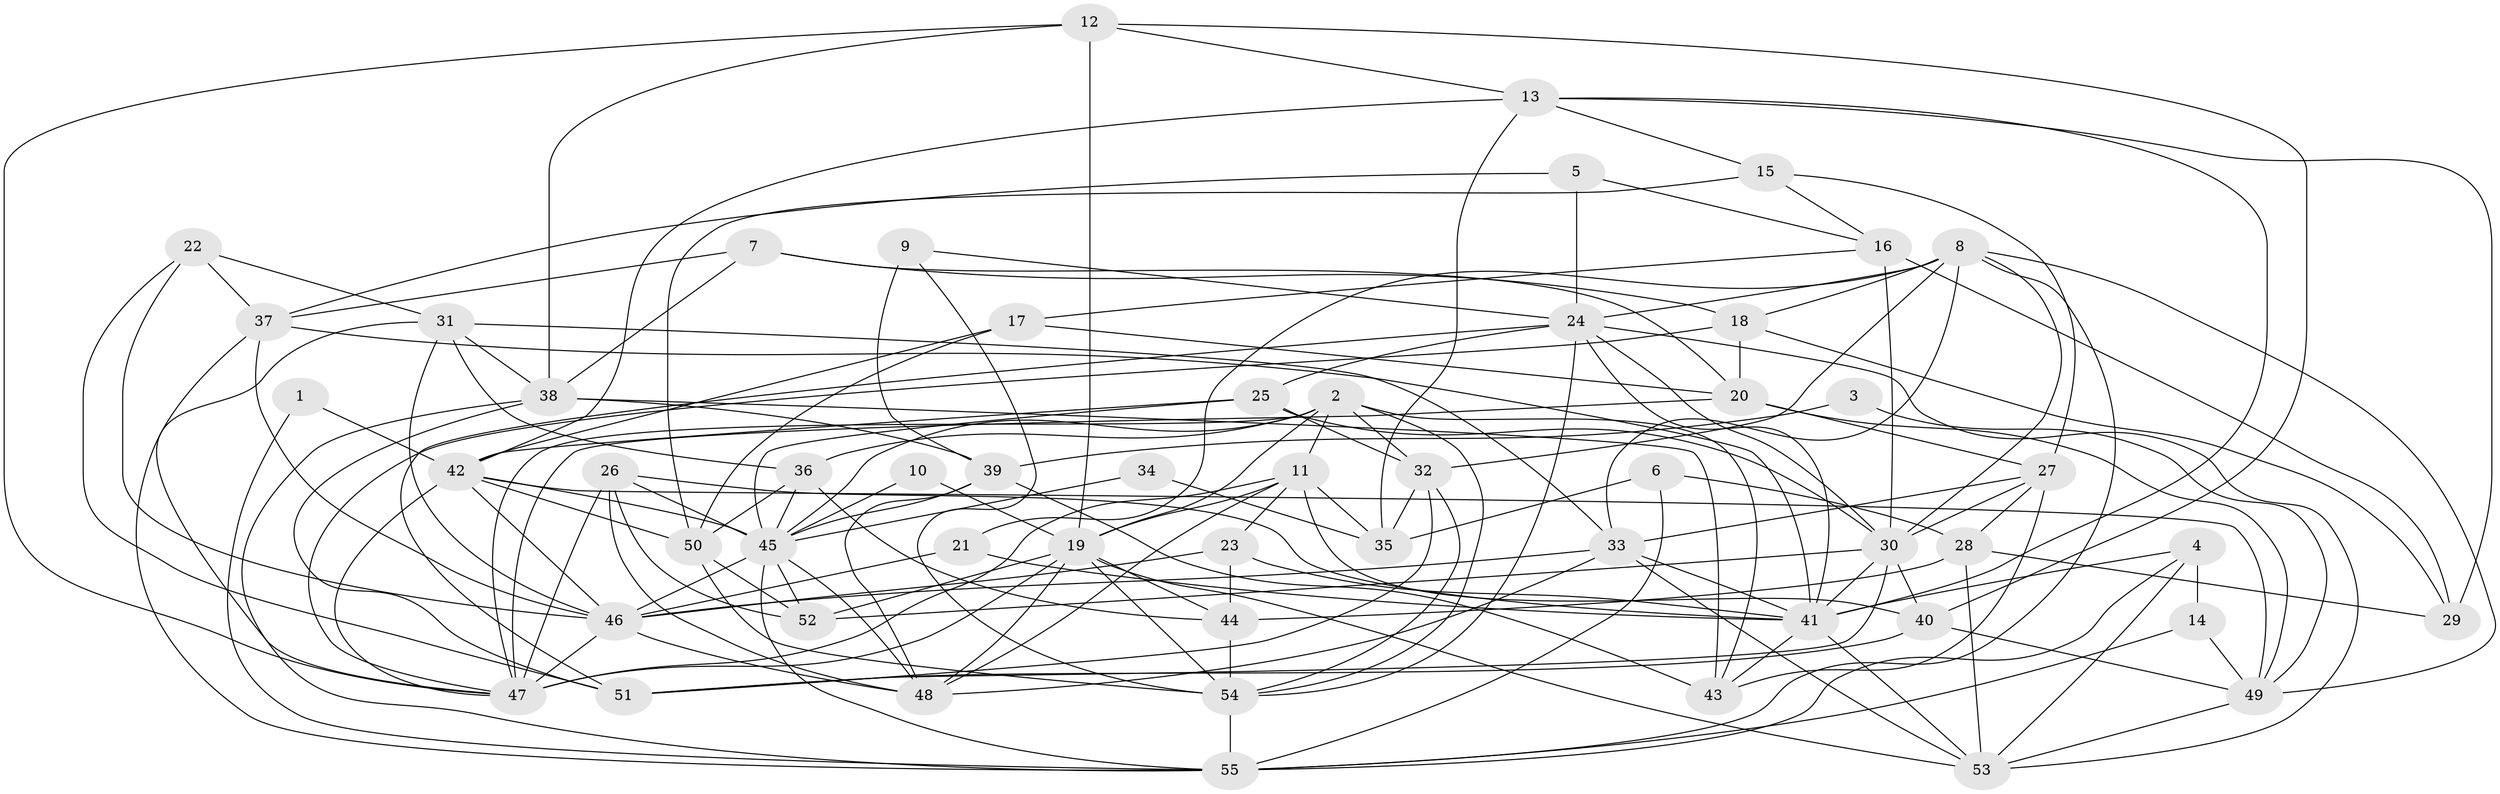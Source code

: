 // original degree distribution, {5: 0.2018348623853211, 6: 0.10091743119266056, 4: 0.27522935779816515, 3: 0.30275229357798167, 2: 0.09174311926605505, 7: 0.027522935779816515}
// Generated by graph-tools (version 1.1) at 2025/26/03/09/25 03:26:12]
// undirected, 55 vertices, 160 edges
graph export_dot {
graph [start="1"]
  node [color=gray90,style=filled];
  1;
  2;
  3;
  4;
  5;
  6;
  7;
  8;
  9;
  10;
  11;
  12;
  13;
  14;
  15;
  16;
  17;
  18;
  19;
  20;
  21;
  22;
  23;
  24;
  25;
  26;
  27;
  28;
  29;
  30;
  31;
  32;
  33;
  34;
  35;
  36;
  37;
  38;
  39;
  40;
  41;
  42;
  43;
  44;
  45;
  46;
  47;
  48;
  49;
  50;
  51;
  52;
  53;
  54;
  55;
  1 -- 42 [weight=1.0];
  1 -- 55 [weight=1.0];
  2 -- 11 [weight=1.0];
  2 -- 19 [weight=1.0];
  2 -- 32 [weight=1.0];
  2 -- 36 [weight=1.0];
  2 -- 43 [weight=1.0];
  2 -- 45 [weight=1.0];
  2 -- 47 [weight=1.0];
  2 -- 54 [weight=1.0];
  3 -- 39 [weight=1.0];
  3 -- 49 [weight=1.0];
  4 -- 14 [weight=1.0];
  4 -- 41 [weight=1.0];
  4 -- 53 [weight=1.0];
  4 -- 55 [weight=1.0];
  5 -- 16 [weight=1.0];
  5 -- 24 [weight=1.0];
  5 -- 37 [weight=1.0];
  6 -- 28 [weight=1.0];
  6 -- 35 [weight=1.0];
  6 -- 55 [weight=1.0];
  7 -- 18 [weight=1.0];
  7 -- 20 [weight=1.0];
  7 -- 37 [weight=1.0];
  7 -- 38 [weight=1.0];
  8 -- 18 [weight=1.0];
  8 -- 21 [weight=1.0];
  8 -- 24 [weight=1.0];
  8 -- 30 [weight=1.0];
  8 -- 32 [weight=1.0];
  8 -- 33 [weight=1.0];
  8 -- 49 [weight=1.0];
  8 -- 55 [weight=1.0];
  9 -- 24 [weight=1.0];
  9 -- 39 [weight=1.0];
  9 -- 54 [weight=1.0];
  10 -- 19 [weight=1.0];
  10 -- 45 [weight=1.0];
  11 -- 19 [weight=1.0];
  11 -- 23 [weight=1.0];
  11 -- 35 [weight=1.0];
  11 -- 40 [weight=1.0];
  11 -- 47 [weight=2.0];
  11 -- 48 [weight=1.0];
  12 -- 13 [weight=1.0];
  12 -- 19 [weight=1.0];
  12 -- 38 [weight=1.0];
  12 -- 40 [weight=1.0];
  12 -- 47 [weight=1.0];
  13 -- 15 [weight=1.0];
  13 -- 29 [weight=1.0];
  13 -- 35 [weight=1.0];
  13 -- 41 [weight=1.0];
  13 -- 42 [weight=1.0];
  14 -- 49 [weight=1.0];
  14 -- 55 [weight=1.0];
  15 -- 16 [weight=1.0];
  15 -- 27 [weight=1.0];
  15 -- 50 [weight=1.0];
  16 -- 17 [weight=1.0];
  16 -- 29 [weight=2.0];
  16 -- 30 [weight=1.0];
  17 -- 20 [weight=1.0];
  17 -- 42 [weight=1.0];
  17 -- 50 [weight=1.0];
  18 -- 20 [weight=1.0];
  18 -- 29 [weight=1.0];
  18 -- 47 [weight=1.0];
  19 -- 44 [weight=1.0];
  19 -- 47 [weight=1.0];
  19 -- 48 [weight=1.0];
  19 -- 52 [weight=1.0];
  19 -- 53 [weight=1.0];
  19 -- 54 [weight=1.0];
  20 -- 27 [weight=1.0];
  20 -- 47 [weight=1.0];
  20 -- 49 [weight=1.0];
  21 -- 41 [weight=1.0];
  21 -- 46 [weight=1.0];
  22 -- 31 [weight=1.0];
  22 -- 37 [weight=1.0];
  22 -- 46 [weight=1.0];
  22 -- 51 [weight=1.0];
  23 -- 41 [weight=1.0];
  23 -- 44 [weight=1.0];
  23 -- 46 [weight=1.0];
  24 -- 25 [weight=1.0];
  24 -- 30 [weight=1.0];
  24 -- 41 [weight=1.0];
  24 -- 51 [weight=1.0];
  24 -- 53 [weight=1.0];
  24 -- 54 [weight=1.0];
  25 -- 30 [weight=1.0];
  25 -- 32 [weight=1.0];
  25 -- 42 [weight=1.0];
  25 -- 45 [weight=1.0];
  26 -- 41 [weight=1.0];
  26 -- 45 [weight=1.0];
  26 -- 47 [weight=1.0];
  26 -- 48 [weight=2.0];
  26 -- 52 [weight=1.0];
  27 -- 28 [weight=1.0];
  27 -- 30 [weight=1.0];
  27 -- 33 [weight=1.0];
  27 -- 43 [weight=1.0];
  28 -- 29 [weight=1.0];
  28 -- 44 [weight=1.0];
  28 -- 53 [weight=1.0];
  30 -- 40 [weight=1.0];
  30 -- 41 [weight=1.0];
  30 -- 51 [weight=1.0];
  30 -- 52 [weight=1.0];
  31 -- 33 [weight=1.0];
  31 -- 36 [weight=1.0];
  31 -- 38 [weight=1.0];
  31 -- 46 [weight=1.0];
  31 -- 47 [weight=1.0];
  32 -- 35 [weight=1.0];
  32 -- 51 [weight=1.0];
  32 -- 54 [weight=1.0];
  33 -- 41 [weight=1.0];
  33 -- 46 [weight=1.0];
  33 -- 48 [weight=1.0];
  33 -- 53 [weight=1.0];
  34 -- 35 [weight=1.0];
  34 -- 45 [weight=1.0];
  36 -- 44 [weight=1.0];
  36 -- 45 [weight=1.0];
  36 -- 50 [weight=1.0];
  37 -- 41 [weight=1.0];
  37 -- 46 [weight=1.0];
  37 -- 55 [weight=1.0];
  38 -- 39 [weight=1.0];
  38 -- 43 [weight=1.0];
  38 -- 51 [weight=1.0];
  38 -- 55 [weight=1.0];
  39 -- 43 [weight=1.0];
  39 -- 45 [weight=1.0];
  39 -- 48 [weight=1.0];
  40 -- 49 [weight=1.0];
  40 -- 51 [weight=1.0];
  41 -- 43 [weight=1.0];
  41 -- 53 [weight=1.0];
  42 -- 45 [weight=1.0];
  42 -- 46 [weight=1.0];
  42 -- 47 [weight=1.0];
  42 -- 49 [weight=1.0];
  42 -- 50 [weight=1.0];
  44 -- 54 [weight=1.0];
  45 -- 46 [weight=1.0];
  45 -- 48 [weight=1.0];
  45 -- 52 [weight=1.0];
  45 -- 55 [weight=1.0];
  46 -- 47 [weight=1.0];
  46 -- 48 [weight=1.0];
  49 -- 53 [weight=1.0];
  50 -- 52 [weight=1.0];
  50 -- 54 [weight=1.0];
  54 -- 55 [weight=1.0];
}
